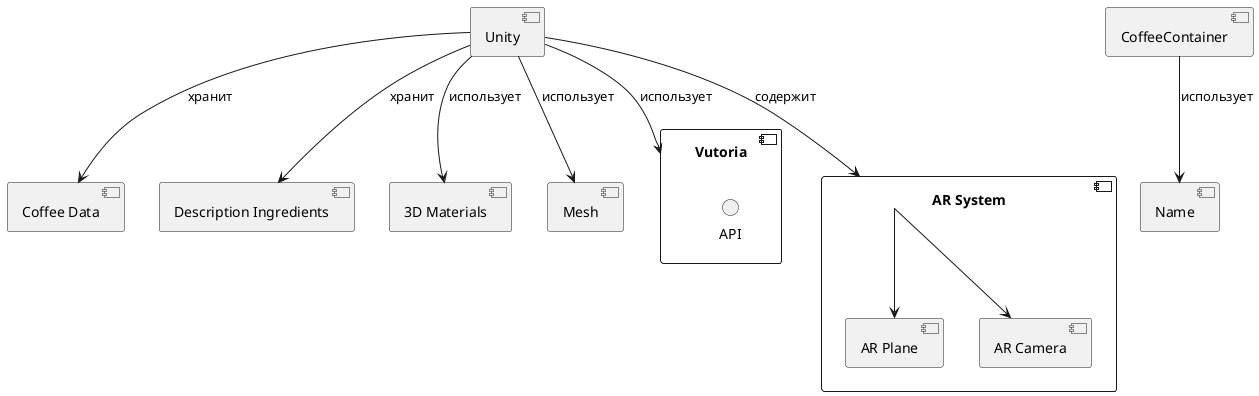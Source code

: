 @startuml UnityComponents

component [Unity] as Unity

component [Vutoria] as Vutoria {
    interface "API" as VutoriaAPI
}

component "AR System" as AR_System {
    component [AR Plane] as AR_Plane
    component [AR Camera] as AR_Camera
}

component [Name] as Name
database [Coffee Data] as Coffee_Data
database [Description Ingredients] as Description_Ingredients
component [3D Materials] as 3D_Materials
component [Mesh] as Mesh
component [CoffeeContainer] as CoffeeContainer

Unity --> Vutoria : использует
Unity --> AR_System : содержит
AR_System --> AR_Plane
AR_System --> AR_Camera
CoffeeContainer --> Name : использует
Unity --> Coffee_Data : хранит
Unity --> Description_Ingredients : хранит
Unity --> 3D_Materials : использует
Unity --> Mesh : использует